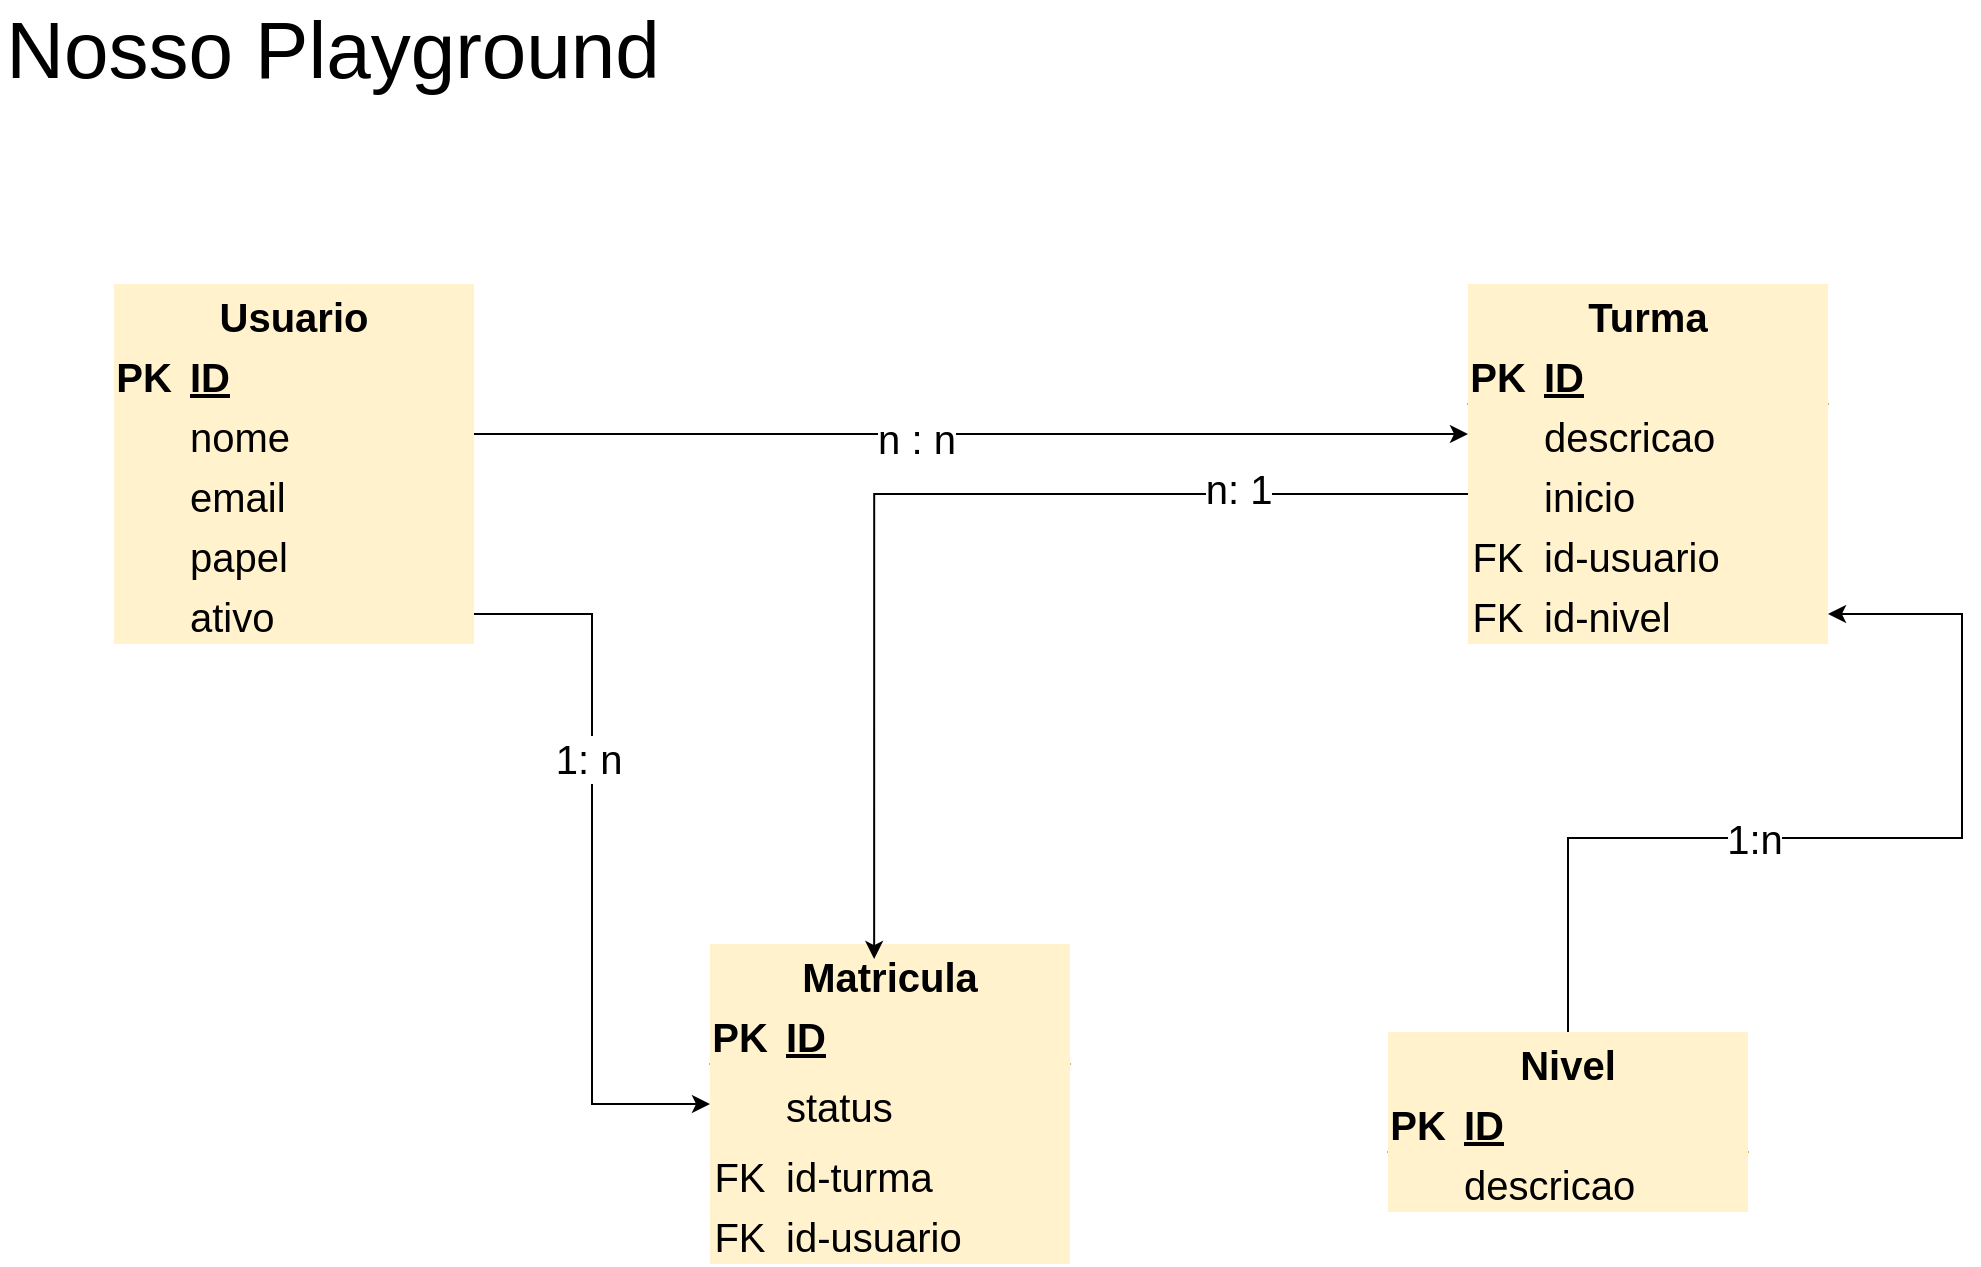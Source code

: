 <mxfile version="20.2.3" type="device"><diagram id="9jMi6Zr9I_MgF1_sjt54" name="Page-1"><mxGraphModel dx="1298" dy="811" grid="0" gridSize="10" guides="1" tooltips="1" connect="1" arrows="1" fold="1" page="1" pageScale="1" pageWidth="1169" pageHeight="827" math="0" shadow="0"><root><mxCell id="0"/><mxCell id="1" parent="0"/><mxCell id="DY_vmvrWOA6yT_l21C_Y-1" value="&lt;font style=&quot;font-size: 40px;&quot;&gt;Nosso Playground&lt;/font&gt;" style="text;html=1;strokeColor=none;fillColor=none;align=center;verticalAlign=middle;whiteSpace=wrap;rounded=0;" vertex="1" parent="1"><mxGeometry x="47" y="40" width="333" height="48" as="geometry"/></mxCell><mxCell id="DY_vmvrWOA6yT_l21C_Y-15" value="Usuario" style="shape=table;startSize=30;container=1;collapsible=1;childLayout=tableLayout;fixedRows=1;rowLines=0;fontStyle=1;align=center;resizeLast=1;fontSize=20;fillColor=#fff2cc;strokeColor=none;" vertex="1" parent="1"><mxGeometry x="104" y="182" width="180" height="180" as="geometry"/></mxCell><mxCell id="DY_vmvrWOA6yT_l21C_Y-16" value="" style="shape=tableRow;horizontal=0;startSize=0;swimlaneHead=0;swimlaneBody=0;fillColor=#fff2cc;collapsible=0;dropTarget=0;points=[[0,0.5],[1,0.5]];portConstraint=eastwest;top=0;left=0;right=0;bottom=1;fontSize=20;strokeColor=none;" vertex="1" parent="DY_vmvrWOA6yT_l21C_Y-15"><mxGeometry y="30" width="180" height="30" as="geometry"/></mxCell><mxCell id="DY_vmvrWOA6yT_l21C_Y-17" value="PK" style="shape=partialRectangle;connectable=0;fillColor=#fff2cc;top=0;left=0;bottom=0;right=0;fontStyle=1;overflow=hidden;fontSize=20;strokeColor=none;" vertex="1" parent="DY_vmvrWOA6yT_l21C_Y-16"><mxGeometry width="30" height="30" as="geometry"><mxRectangle width="30" height="30" as="alternateBounds"/></mxGeometry></mxCell><mxCell id="DY_vmvrWOA6yT_l21C_Y-18" value="ID" style="shape=partialRectangle;connectable=0;fillColor=#fff2cc;top=0;left=0;bottom=0;right=0;align=left;spacingLeft=6;fontStyle=5;overflow=hidden;fontSize=20;strokeColor=none;" vertex="1" parent="DY_vmvrWOA6yT_l21C_Y-16"><mxGeometry x="30" width="150" height="30" as="geometry"><mxRectangle width="150" height="30" as="alternateBounds"/></mxGeometry></mxCell><mxCell id="DY_vmvrWOA6yT_l21C_Y-19" value="" style="shape=tableRow;horizontal=0;startSize=0;swimlaneHead=0;swimlaneBody=0;fillColor=#fff2cc;collapsible=0;dropTarget=0;points=[[0,0.5],[1,0.5]];portConstraint=eastwest;top=0;left=0;right=0;bottom=0;fontSize=20;strokeColor=none;" vertex="1" parent="DY_vmvrWOA6yT_l21C_Y-15"><mxGeometry y="60" width="180" height="30" as="geometry"/></mxCell><mxCell id="DY_vmvrWOA6yT_l21C_Y-20" value="" style="shape=partialRectangle;connectable=0;fillColor=#fff2cc;top=0;left=0;bottom=0;right=0;editable=1;overflow=hidden;fontSize=20;strokeColor=none;" vertex="1" parent="DY_vmvrWOA6yT_l21C_Y-19"><mxGeometry width="30" height="30" as="geometry"><mxRectangle width="30" height="30" as="alternateBounds"/></mxGeometry></mxCell><mxCell id="DY_vmvrWOA6yT_l21C_Y-21" value="nome" style="shape=partialRectangle;connectable=0;fillColor=#fff2cc;top=0;left=0;bottom=0;right=0;align=left;spacingLeft=6;overflow=hidden;fontSize=20;strokeColor=none;" vertex="1" parent="DY_vmvrWOA6yT_l21C_Y-19"><mxGeometry x="30" width="150" height="30" as="geometry"><mxRectangle width="150" height="30" as="alternateBounds"/></mxGeometry></mxCell><mxCell id="DY_vmvrWOA6yT_l21C_Y-22" value="" style="shape=tableRow;horizontal=0;startSize=0;swimlaneHead=0;swimlaneBody=0;fillColor=#fff2cc;collapsible=0;dropTarget=0;points=[[0,0.5],[1,0.5]];portConstraint=eastwest;top=0;left=0;right=0;bottom=0;fontSize=20;strokeColor=none;" vertex="1" parent="DY_vmvrWOA6yT_l21C_Y-15"><mxGeometry y="90" width="180" height="30" as="geometry"/></mxCell><mxCell id="DY_vmvrWOA6yT_l21C_Y-23" value="" style="shape=partialRectangle;connectable=0;fillColor=#fff2cc;top=0;left=0;bottom=0;right=0;editable=1;overflow=hidden;fontSize=20;strokeColor=none;" vertex="1" parent="DY_vmvrWOA6yT_l21C_Y-22"><mxGeometry width="30" height="30" as="geometry"><mxRectangle width="30" height="30" as="alternateBounds"/></mxGeometry></mxCell><mxCell id="DY_vmvrWOA6yT_l21C_Y-24" value="email" style="shape=partialRectangle;connectable=0;fillColor=#fff2cc;top=0;left=0;bottom=0;right=0;align=left;spacingLeft=6;overflow=hidden;fontSize=20;strokeColor=none;" vertex="1" parent="DY_vmvrWOA6yT_l21C_Y-22"><mxGeometry x="30" width="150" height="30" as="geometry"><mxRectangle width="150" height="30" as="alternateBounds"/></mxGeometry></mxCell><mxCell id="DY_vmvrWOA6yT_l21C_Y-25" value="" style="shape=tableRow;horizontal=0;startSize=0;swimlaneHead=0;swimlaneBody=0;fillColor=#fff2cc;collapsible=0;dropTarget=0;points=[[0,0.5],[1,0.5]];portConstraint=eastwest;top=0;left=0;right=0;bottom=0;fontSize=20;strokeColor=none;" vertex="1" parent="DY_vmvrWOA6yT_l21C_Y-15"><mxGeometry y="120" width="180" height="30" as="geometry"/></mxCell><mxCell id="DY_vmvrWOA6yT_l21C_Y-26" value="" style="shape=partialRectangle;connectable=0;fillColor=#fff2cc;top=0;left=0;bottom=0;right=0;editable=1;overflow=hidden;fontSize=20;strokeColor=none;" vertex="1" parent="DY_vmvrWOA6yT_l21C_Y-25"><mxGeometry width="30" height="30" as="geometry"><mxRectangle width="30" height="30" as="alternateBounds"/></mxGeometry></mxCell><mxCell id="DY_vmvrWOA6yT_l21C_Y-27" value="papel" style="shape=partialRectangle;connectable=0;fillColor=#fff2cc;top=0;left=0;bottom=0;right=0;align=left;spacingLeft=6;overflow=hidden;fontSize=20;strokeColor=none;" vertex="1" parent="DY_vmvrWOA6yT_l21C_Y-25"><mxGeometry x="30" width="150" height="30" as="geometry"><mxRectangle width="150" height="30" as="alternateBounds"/></mxGeometry></mxCell><mxCell id="DY_vmvrWOA6yT_l21C_Y-31" value="" style="shape=tableRow;horizontal=0;startSize=0;swimlaneHead=0;swimlaneBody=0;fillColor=#fff2cc;collapsible=0;dropTarget=0;points=[[0,0.5],[1,0.5]];portConstraint=eastwest;top=0;left=0;right=0;bottom=0;fontSize=20;strokeColor=none;" vertex="1" parent="DY_vmvrWOA6yT_l21C_Y-15"><mxGeometry y="150" width="180" height="30" as="geometry"/></mxCell><mxCell id="DY_vmvrWOA6yT_l21C_Y-32" value="" style="shape=partialRectangle;connectable=0;fillColor=#fff2cc;top=0;left=0;bottom=0;right=0;editable=1;overflow=hidden;fontSize=20;strokeColor=none;" vertex="1" parent="DY_vmvrWOA6yT_l21C_Y-31"><mxGeometry width="30" height="30" as="geometry"><mxRectangle width="30" height="30" as="alternateBounds"/></mxGeometry></mxCell><mxCell id="DY_vmvrWOA6yT_l21C_Y-33" value="ativo" style="shape=partialRectangle;connectable=0;fillColor=#fff2cc;top=0;left=0;bottom=0;right=0;align=left;spacingLeft=6;overflow=hidden;fontSize=20;strokeColor=none;" vertex="1" parent="DY_vmvrWOA6yT_l21C_Y-31"><mxGeometry x="30" width="150" height="30" as="geometry"><mxRectangle width="150" height="30" as="alternateBounds"/></mxGeometry></mxCell><mxCell id="DY_vmvrWOA6yT_l21C_Y-34" value="Turma" style="shape=table;startSize=30;container=1;collapsible=1;childLayout=tableLayout;fixedRows=1;rowLines=0;fontStyle=1;align=center;resizeLast=1;fontSize=20;fillColor=#fff2cc;strokeColor=none;" vertex="1" parent="1"><mxGeometry x="781" y="182" width="180" height="180" as="geometry"/></mxCell><mxCell id="DY_vmvrWOA6yT_l21C_Y-35" value="" style="shape=tableRow;horizontal=0;startSize=0;swimlaneHead=0;swimlaneBody=0;fillColor=#fff2cc;collapsible=0;dropTarget=0;points=[[0,0.5],[1,0.5]];portConstraint=eastwest;top=0;left=0;right=0;bottom=1;fontSize=20;strokeColor=#d6b656;" vertex="1" parent="DY_vmvrWOA6yT_l21C_Y-34"><mxGeometry y="30" width="180" height="30" as="geometry"/></mxCell><mxCell id="DY_vmvrWOA6yT_l21C_Y-36" value="PK" style="shape=partialRectangle;connectable=0;fillColor=#fff2cc;top=0;left=0;bottom=0;right=0;fontStyle=1;overflow=hidden;fontSize=20;strokeColor=#d6b656;" vertex="1" parent="DY_vmvrWOA6yT_l21C_Y-35"><mxGeometry width="30" height="30" as="geometry"><mxRectangle width="30" height="30" as="alternateBounds"/></mxGeometry></mxCell><mxCell id="DY_vmvrWOA6yT_l21C_Y-37" value="ID" style="shape=partialRectangle;connectable=0;fillColor=#fff2cc;top=0;left=0;bottom=0;right=0;align=left;spacingLeft=6;fontStyle=5;overflow=hidden;fontSize=20;strokeColor=#d6b656;" vertex="1" parent="DY_vmvrWOA6yT_l21C_Y-35"><mxGeometry x="30" width="150" height="30" as="geometry"><mxRectangle width="150" height="30" as="alternateBounds"/></mxGeometry></mxCell><mxCell id="DY_vmvrWOA6yT_l21C_Y-38" value="" style="shape=tableRow;horizontal=0;startSize=0;swimlaneHead=0;swimlaneBody=0;fillColor=#fff2cc;collapsible=0;dropTarget=0;points=[[0,0.5],[1,0.5]];portConstraint=eastwest;top=0;left=0;right=0;bottom=0;fontSize=20;strokeColor=#d6b656;" vertex="1" parent="DY_vmvrWOA6yT_l21C_Y-34"><mxGeometry y="60" width="180" height="30" as="geometry"/></mxCell><mxCell id="DY_vmvrWOA6yT_l21C_Y-39" value="" style="shape=partialRectangle;connectable=0;fillColor=#fff2cc;top=0;left=0;bottom=0;right=0;editable=1;overflow=hidden;fontSize=20;strokeColor=#d6b656;" vertex="1" parent="DY_vmvrWOA6yT_l21C_Y-38"><mxGeometry width="30" height="30" as="geometry"><mxRectangle width="30" height="30" as="alternateBounds"/></mxGeometry></mxCell><mxCell id="DY_vmvrWOA6yT_l21C_Y-40" value="descricao" style="shape=partialRectangle;connectable=0;fillColor=#fff2cc;top=0;left=0;bottom=0;right=0;align=left;spacingLeft=6;overflow=hidden;fontSize=20;strokeColor=#d6b656;" vertex="1" parent="DY_vmvrWOA6yT_l21C_Y-38"><mxGeometry x="30" width="150" height="30" as="geometry"><mxRectangle width="150" height="30" as="alternateBounds"/></mxGeometry></mxCell><mxCell id="DY_vmvrWOA6yT_l21C_Y-70" value="" style="shape=tableRow;horizontal=0;startSize=0;swimlaneHead=0;swimlaneBody=0;fillColor=#fff2cc;collapsible=0;dropTarget=0;points=[[0,0.5],[1,0.5]];portConstraint=eastwest;top=0;left=0;right=0;bottom=0;fontSize=20;strokeColor=#d6b656;" vertex="1" parent="DY_vmvrWOA6yT_l21C_Y-34"><mxGeometry y="90" width="180" height="30" as="geometry"/></mxCell><mxCell id="DY_vmvrWOA6yT_l21C_Y-71" value="" style="shape=partialRectangle;connectable=0;fillColor=#fff2cc;top=0;left=0;bottom=0;right=0;editable=1;overflow=hidden;fontSize=20;strokeColor=#d6b656;" vertex="1" parent="DY_vmvrWOA6yT_l21C_Y-70"><mxGeometry width="30" height="30" as="geometry"><mxRectangle width="30" height="30" as="alternateBounds"/></mxGeometry></mxCell><mxCell id="DY_vmvrWOA6yT_l21C_Y-72" value="inicio" style="shape=partialRectangle;connectable=0;fillColor=#fff2cc;top=0;left=0;bottom=0;right=0;align=left;spacingLeft=6;overflow=hidden;fontSize=20;strokeColor=#d6b656;" vertex="1" parent="DY_vmvrWOA6yT_l21C_Y-70"><mxGeometry x="30" width="150" height="30" as="geometry"><mxRectangle width="150" height="30" as="alternateBounds"/></mxGeometry></mxCell><mxCell id="DY_vmvrWOA6yT_l21C_Y-74" value="" style="shape=tableRow;horizontal=0;startSize=0;swimlaneHead=0;swimlaneBody=0;fillColor=#fff2cc;collapsible=0;dropTarget=0;points=[[0,0.5],[1,0.5]];portConstraint=eastwest;top=0;left=0;right=0;bottom=0;fontSize=20;strokeColor=#d6b656;" vertex="1" parent="DY_vmvrWOA6yT_l21C_Y-34"><mxGeometry y="120" width="180" height="30" as="geometry"/></mxCell><mxCell id="DY_vmvrWOA6yT_l21C_Y-75" value="FK" style="shape=partialRectangle;connectable=0;fillColor=#fff2cc;top=0;left=0;bottom=0;right=0;editable=1;overflow=hidden;fontSize=20;strokeColor=#d6b656;" vertex="1" parent="DY_vmvrWOA6yT_l21C_Y-74"><mxGeometry width="30" height="30" as="geometry"><mxRectangle width="30" height="30" as="alternateBounds"/></mxGeometry></mxCell><mxCell id="DY_vmvrWOA6yT_l21C_Y-76" value="id-usuario" style="shape=partialRectangle;connectable=0;fillColor=#fff2cc;top=0;left=0;bottom=0;right=0;align=left;spacingLeft=6;overflow=hidden;fontSize=20;strokeColor=#d6b656;" vertex="1" parent="DY_vmvrWOA6yT_l21C_Y-74"><mxGeometry x="30" width="150" height="30" as="geometry"><mxRectangle width="150" height="30" as="alternateBounds"/></mxGeometry></mxCell><mxCell id="DY_vmvrWOA6yT_l21C_Y-79" value="" style="shape=tableRow;horizontal=0;startSize=0;swimlaneHead=0;swimlaneBody=0;fillColor=#fff2cc;collapsible=0;dropTarget=0;points=[[0,0.5],[1,0.5]];portConstraint=eastwest;top=0;left=0;right=0;bottom=0;fontSize=20;strokeColor=#d6b656;" vertex="1" parent="DY_vmvrWOA6yT_l21C_Y-34"><mxGeometry y="150" width="180" height="30" as="geometry"/></mxCell><mxCell id="DY_vmvrWOA6yT_l21C_Y-80" value="FK" style="shape=partialRectangle;connectable=0;fillColor=#fff2cc;top=0;left=0;bottom=0;right=0;editable=1;overflow=hidden;fontSize=20;strokeColor=#d6b656;" vertex="1" parent="DY_vmvrWOA6yT_l21C_Y-79"><mxGeometry width="30" height="30" as="geometry"><mxRectangle width="30" height="30" as="alternateBounds"/></mxGeometry></mxCell><mxCell id="DY_vmvrWOA6yT_l21C_Y-81" value="id-nivel" style="shape=partialRectangle;connectable=0;fillColor=#fff2cc;top=0;left=0;bottom=0;right=0;align=left;spacingLeft=6;overflow=hidden;fontSize=20;strokeColor=#d6b656;" vertex="1" parent="DY_vmvrWOA6yT_l21C_Y-79"><mxGeometry x="30" width="150" height="30" as="geometry"><mxRectangle width="150" height="30" as="alternateBounds"/></mxGeometry></mxCell><mxCell id="DY_vmvrWOA6yT_l21C_Y-78" style="edgeStyle=orthogonalEdgeStyle;rounded=0;orthogonalLoop=1;jettySize=auto;html=1;fontSize=20;entryX=1;entryY=0.5;entryDx=0;entryDy=0;" edge="1" parent="1" source="DY_vmvrWOA6yT_l21C_Y-50" target="DY_vmvrWOA6yT_l21C_Y-79"><mxGeometry relative="1" as="geometry"><mxPoint x="906" y="419" as="targetPoint"/><Array as="points"><mxPoint x="831" y="459"/><mxPoint x="1028" y="459"/><mxPoint x="1028" y="347"/></Array></mxGeometry></mxCell><mxCell id="DY_vmvrWOA6yT_l21C_Y-82" value="1:n" style="edgeLabel;html=1;align=center;verticalAlign=middle;resizable=0;points=[];fontSize=20;" vertex="1" connectable="0" parent="DY_vmvrWOA6yT_l21C_Y-78"><mxGeometry x="-0.197" relative="1" as="geometry"><mxPoint as="offset"/></mxGeometry></mxCell><mxCell id="DY_vmvrWOA6yT_l21C_Y-50" value="Nivel" style="shape=table;startSize=30;container=1;collapsible=1;childLayout=tableLayout;fixedRows=1;rowLines=0;fontStyle=1;align=center;resizeLast=1;fontSize=20;fillColor=#fff2cc;strokeColor=none;" vertex="1" parent="1"><mxGeometry x="741" y="556" width="180" height="90" as="geometry"/></mxCell><mxCell id="DY_vmvrWOA6yT_l21C_Y-51" value="" style="shape=tableRow;horizontal=0;startSize=0;swimlaneHead=0;swimlaneBody=0;fillColor=#fff2cc;collapsible=0;dropTarget=0;points=[[0,0.5],[1,0.5]];portConstraint=eastwest;top=0;left=0;right=0;bottom=1;fontSize=20;strokeColor=#d6b656;" vertex="1" parent="DY_vmvrWOA6yT_l21C_Y-50"><mxGeometry y="30" width="180" height="30" as="geometry"/></mxCell><mxCell id="DY_vmvrWOA6yT_l21C_Y-52" value="PK" style="shape=partialRectangle;connectable=0;fillColor=#fff2cc;top=0;left=0;bottom=0;right=0;fontStyle=1;overflow=hidden;fontSize=20;strokeColor=#d6b656;" vertex="1" parent="DY_vmvrWOA6yT_l21C_Y-51"><mxGeometry width="30" height="30" as="geometry"><mxRectangle width="30" height="30" as="alternateBounds"/></mxGeometry></mxCell><mxCell id="DY_vmvrWOA6yT_l21C_Y-53" value="ID" style="shape=partialRectangle;connectable=0;fillColor=#fff2cc;top=0;left=0;bottom=0;right=0;align=left;spacingLeft=6;fontStyle=5;overflow=hidden;fontSize=20;strokeColor=#d6b656;" vertex="1" parent="DY_vmvrWOA6yT_l21C_Y-51"><mxGeometry x="30" width="150" height="30" as="geometry"><mxRectangle width="150" height="30" as="alternateBounds"/></mxGeometry></mxCell><mxCell id="DY_vmvrWOA6yT_l21C_Y-54" value="" style="shape=tableRow;horizontal=0;startSize=0;swimlaneHead=0;swimlaneBody=0;fillColor=#fff2cc;collapsible=0;dropTarget=0;points=[[0,0.5],[1,0.5]];portConstraint=eastwest;top=0;left=0;right=0;bottom=0;fontSize=20;strokeColor=#d6b656;" vertex="1" parent="DY_vmvrWOA6yT_l21C_Y-50"><mxGeometry y="60" width="180" height="30" as="geometry"/></mxCell><mxCell id="DY_vmvrWOA6yT_l21C_Y-55" value="" style="shape=partialRectangle;connectable=0;fillColor=#fff2cc;top=0;left=0;bottom=0;right=0;editable=1;overflow=hidden;fontSize=20;strokeColor=#d6b656;" vertex="1" parent="DY_vmvrWOA6yT_l21C_Y-54"><mxGeometry width="30" height="30" as="geometry"><mxRectangle width="30" height="30" as="alternateBounds"/></mxGeometry></mxCell><mxCell id="DY_vmvrWOA6yT_l21C_Y-56" value="descricao" style="shape=partialRectangle;connectable=0;fillColor=#fff2cc;top=0;left=0;bottom=0;right=0;align=left;spacingLeft=6;overflow=hidden;fontSize=20;strokeColor=#d6b656;" vertex="1" parent="DY_vmvrWOA6yT_l21C_Y-54"><mxGeometry x="30" width="150" height="30" as="geometry"><mxRectangle width="150" height="30" as="alternateBounds"/></mxGeometry></mxCell><mxCell id="DY_vmvrWOA6yT_l21C_Y-60" value="Matricula" style="shape=table;startSize=30;container=1;collapsible=1;childLayout=tableLayout;fixedRows=1;rowLines=0;fontStyle=1;align=center;resizeLast=1;fontSize=20;fillColor=#fff2cc;strokeColor=none;" vertex="1" parent="1"><mxGeometry x="402" y="512" width="180" height="160" as="geometry"/></mxCell><mxCell id="DY_vmvrWOA6yT_l21C_Y-61" value="" style="shape=tableRow;horizontal=0;startSize=0;swimlaneHead=0;swimlaneBody=0;fillColor=#fff2cc;collapsible=0;dropTarget=0;points=[[0,0.5],[1,0.5]];portConstraint=eastwest;top=0;left=0;right=0;bottom=1;fontSize=20;strokeColor=#d6b656;" vertex="1" parent="DY_vmvrWOA6yT_l21C_Y-60"><mxGeometry y="30" width="180" height="30" as="geometry"/></mxCell><mxCell id="DY_vmvrWOA6yT_l21C_Y-62" value="PK" style="shape=partialRectangle;connectable=0;fillColor=#fff2cc;top=0;left=0;bottom=0;right=0;fontStyle=1;overflow=hidden;fontSize=20;strokeColor=#d6b656;" vertex="1" parent="DY_vmvrWOA6yT_l21C_Y-61"><mxGeometry width="30" height="30" as="geometry"><mxRectangle width="30" height="30" as="alternateBounds"/></mxGeometry></mxCell><mxCell id="DY_vmvrWOA6yT_l21C_Y-63" value="ID" style="shape=partialRectangle;connectable=0;fillColor=#fff2cc;top=0;left=0;bottom=0;right=0;align=left;spacingLeft=6;fontStyle=5;overflow=hidden;fontSize=20;strokeColor=#d6b656;" vertex="1" parent="DY_vmvrWOA6yT_l21C_Y-61"><mxGeometry x="30" width="150" height="30" as="geometry"><mxRectangle width="150" height="30" as="alternateBounds"/></mxGeometry></mxCell><mxCell id="DY_vmvrWOA6yT_l21C_Y-64" value="" style="shape=tableRow;horizontal=0;startSize=0;swimlaneHead=0;swimlaneBody=0;fillColor=#fff2cc;collapsible=0;dropTarget=0;points=[[0,0.5],[1,0.5]];portConstraint=eastwest;top=0;left=0;right=0;bottom=0;fontSize=20;strokeColor=#d6b656;" vertex="1" parent="DY_vmvrWOA6yT_l21C_Y-60"><mxGeometry y="60" width="180" height="40" as="geometry"/></mxCell><mxCell id="DY_vmvrWOA6yT_l21C_Y-65" value="" style="shape=partialRectangle;connectable=0;fillColor=#fff2cc;top=0;left=0;bottom=0;right=0;editable=1;overflow=hidden;fontSize=20;strokeColor=#d6b656;" vertex="1" parent="DY_vmvrWOA6yT_l21C_Y-64"><mxGeometry width="30" height="40" as="geometry"><mxRectangle width="30" height="40" as="alternateBounds"/></mxGeometry></mxCell><mxCell id="DY_vmvrWOA6yT_l21C_Y-66" value="status" style="shape=partialRectangle;connectable=0;fillColor=#fff2cc;top=0;left=0;bottom=0;right=0;align=left;spacingLeft=6;overflow=hidden;fontSize=20;strokeColor=#d6b656;" vertex="1" parent="DY_vmvrWOA6yT_l21C_Y-64"><mxGeometry x="30" width="150" height="40" as="geometry"><mxRectangle width="150" height="40" as="alternateBounds"/></mxGeometry></mxCell><mxCell id="DY_vmvrWOA6yT_l21C_Y-84" value="" style="shape=tableRow;horizontal=0;startSize=0;swimlaneHead=0;swimlaneBody=0;fillColor=#fff2cc;collapsible=0;dropTarget=0;points=[[0,0.5],[1,0.5]];portConstraint=eastwest;top=0;left=0;right=0;bottom=0;fontSize=20;strokeColor=#d6b656;" vertex="1" parent="DY_vmvrWOA6yT_l21C_Y-60"><mxGeometry y="100" width="180" height="30" as="geometry"/></mxCell><mxCell id="DY_vmvrWOA6yT_l21C_Y-85" value="FK" style="shape=partialRectangle;connectable=0;fillColor=#fff2cc;top=0;left=0;bottom=0;right=0;editable=1;overflow=hidden;fontSize=20;strokeColor=#d6b656;" vertex="1" parent="DY_vmvrWOA6yT_l21C_Y-84"><mxGeometry width="30" height="30" as="geometry"><mxRectangle width="30" height="30" as="alternateBounds"/></mxGeometry></mxCell><mxCell id="DY_vmvrWOA6yT_l21C_Y-86" value="id-turma" style="shape=partialRectangle;connectable=0;fillColor=#fff2cc;top=0;left=0;bottom=0;right=0;align=left;spacingLeft=6;overflow=hidden;fontSize=20;strokeColor=#d6b656;" vertex="1" parent="DY_vmvrWOA6yT_l21C_Y-84"><mxGeometry x="30" width="150" height="30" as="geometry"><mxRectangle width="150" height="30" as="alternateBounds"/></mxGeometry></mxCell><mxCell id="DY_vmvrWOA6yT_l21C_Y-88" value="" style="shape=tableRow;horizontal=0;startSize=0;swimlaneHead=0;swimlaneBody=0;fillColor=#fff2cc;collapsible=0;dropTarget=0;points=[[0,0.5],[1,0.5]];portConstraint=eastwest;top=0;left=0;right=0;bottom=0;fontSize=20;strokeColor=#d6b656;" vertex="1" parent="DY_vmvrWOA6yT_l21C_Y-60"><mxGeometry y="130" width="180" height="30" as="geometry"/></mxCell><mxCell id="DY_vmvrWOA6yT_l21C_Y-89" value="FK" style="shape=partialRectangle;connectable=0;fillColor=#fff2cc;top=0;left=0;bottom=0;right=0;editable=1;overflow=hidden;fontSize=20;strokeColor=#d6b656;" vertex="1" parent="DY_vmvrWOA6yT_l21C_Y-88"><mxGeometry width="30" height="30" as="geometry"><mxRectangle width="30" height="30" as="alternateBounds"/></mxGeometry></mxCell><mxCell id="DY_vmvrWOA6yT_l21C_Y-90" value="id-usuario" style="shape=partialRectangle;connectable=0;fillColor=#fff2cc;top=0;left=0;bottom=0;right=0;align=left;spacingLeft=6;overflow=hidden;fontSize=20;strokeColor=#d6b656;" vertex="1" parent="DY_vmvrWOA6yT_l21C_Y-88"><mxGeometry x="30" width="150" height="30" as="geometry"><mxRectangle width="150" height="30" as="alternateBounds"/></mxGeometry></mxCell><mxCell id="DY_vmvrWOA6yT_l21C_Y-73" style="edgeStyle=orthogonalEdgeStyle;rounded=0;orthogonalLoop=1;jettySize=auto;html=1;entryX=0;entryY=0.5;entryDx=0;entryDy=0;fontSize=20;" edge="1" parent="1" source="DY_vmvrWOA6yT_l21C_Y-19" target="DY_vmvrWOA6yT_l21C_Y-38"><mxGeometry relative="1" as="geometry"/></mxCell><mxCell id="DY_vmvrWOA6yT_l21C_Y-77" value="n : n" style="edgeLabel;html=1;align=center;verticalAlign=middle;resizable=0;points=[];fontSize=20;" vertex="1" connectable="0" parent="DY_vmvrWOA6yT_l21C_Y-73"><mxGeometry x="-0.111" y="-2" relative="1" as="geometry"><mxPoint as="offset"/></mxGeometry></mxCell><mxCell id="DY_vmvrWOA6yT_l21C_Y-83" style="edgeStyle=orthogonalEdgeStyle;rounded=0;orthogonalLoop=1;jettySize=auto;html=1;entryX=0.456;entryY=0.047;entryDx=0;entryDy=0;entryPerimeter=0;fontSize=20;" edge="1" parent="1" source="DY_vmvrWOA6yT_l21C_Y-70" target="DY_vmvrWOA6yT_l21C_Y-60"><mxGeometry relative="1" as="geometry"/></mxCell><mxCell id="DY_vmvrWOA6yT_l21C_Y-91" value="n: 1" style="edgeLabel;html=1;align=center;verticalAlign=middle;resizable=0;points=[];fontSize=20;" vertex="1" connectable="0" parent="DY_vmvrWOA6yT_l21C_Y-83"><mxGeometry x="-0.566" y="-3" relative="1" as="geometry"><mxPoint as="offset"/></mxGeometry></mxCell><mxCell id="DY_vmvrWOA6yT_l21C_Y-87" style="edgeStyle=orthogonalEdgeStyle;rounded=0;orthogonalLoop=1;jettySize=auto;html=1;entryX=0;entryY=0.5;entryDx=0;entryDy=0;fontSize=20;" edge="1" parent="1" source="DY_vmvrWOA6yT_l21C_Y-31" target="DY_vmvrWOA6yT_l21C_Y-64"><mxGeometry relative="1" as="geometry"/></mxCell><mxCell id="DY_vmvrWOA6yT_l21C_Y-92" value="1: n" style="edgeLabel;html=1;align=center;verticalAlign=middle;resizable=0;points=[];fontSize=20;" vertex="1" connectable="0" parent="DY_vmvrWOA6yT_l21C_Y-87"><mxGeometry x="-0.277" y="-2" relative="1" as="geometry"><mxPoint as="offset"/></mxGeometry></mxCell></root></mxGraphModel></diagram></mxfile>